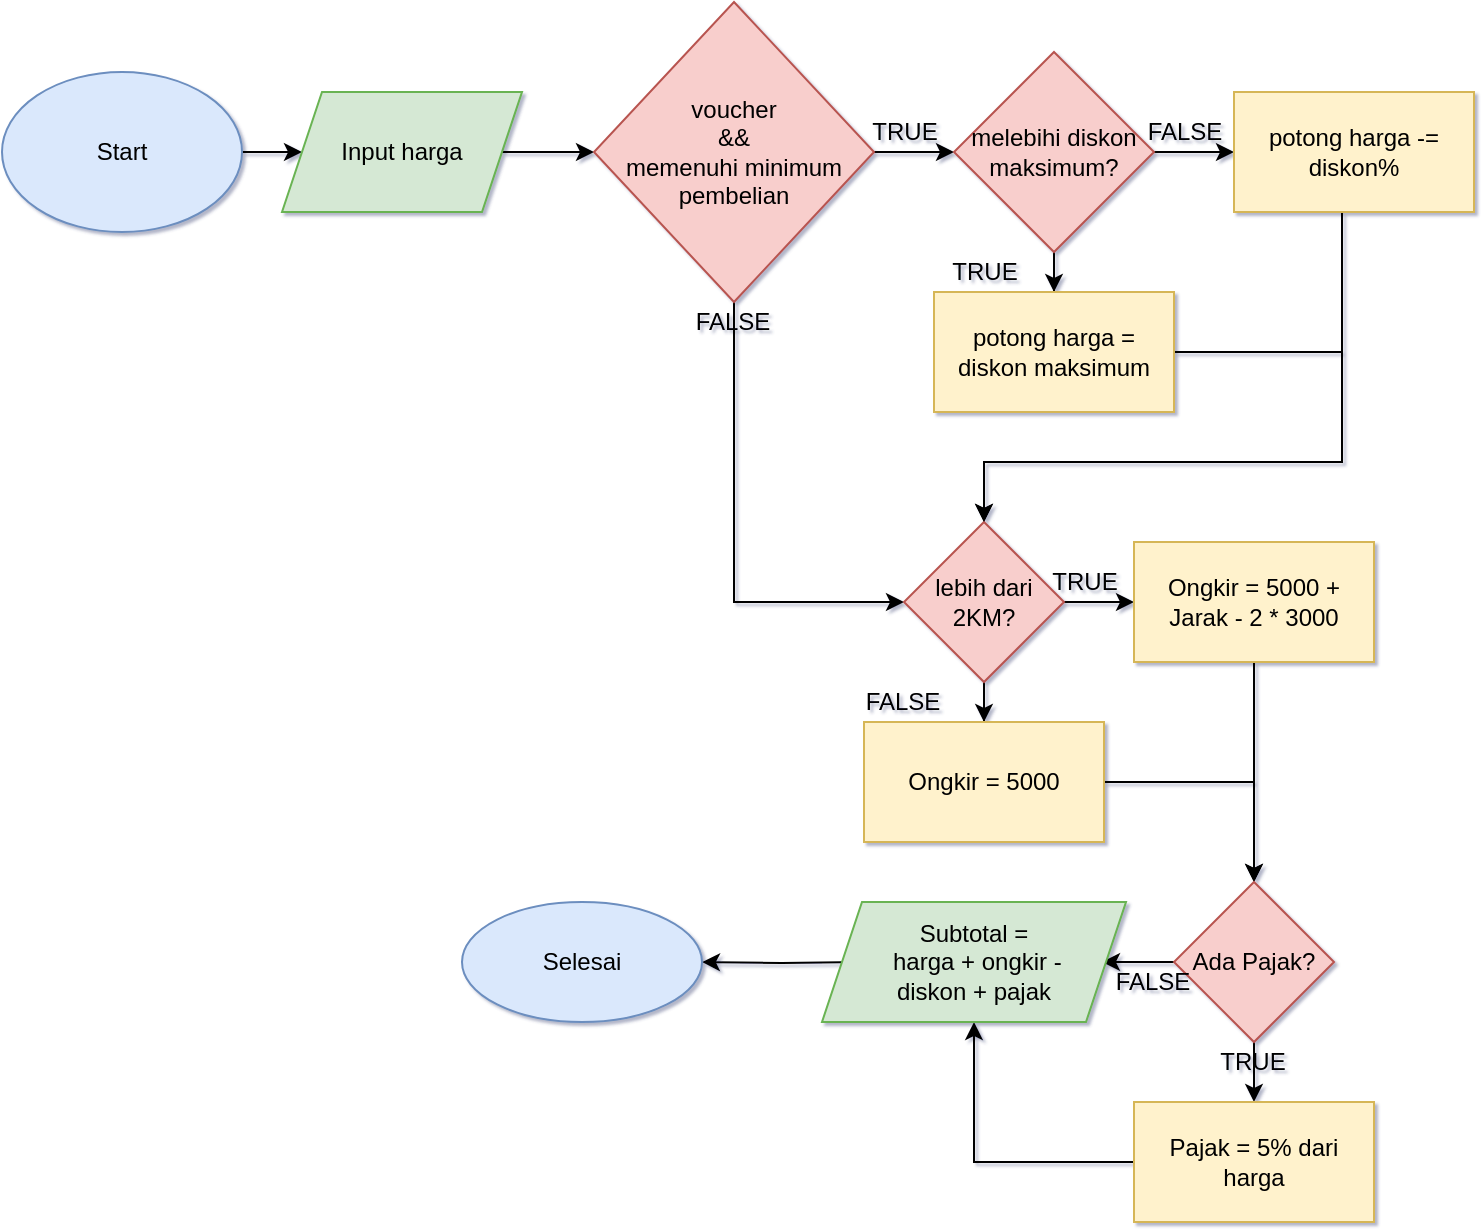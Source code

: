 <mxfile version="17.4.3" type="device"><diagram id="5Mx52H2tQB5w3r3PgAKB" name="Page-1"><mxGraphModel dx="710" dy="391" grid="1" gridSize="10" guides="1" tooltips="1" connect="1" arrows="1" fold="1" page="1" pageScale="1" pageWidth="827" pageHeight="1169" background="#ffffff" math="0" shadow="1"><root><mxCell id="0"/><mxCell id="1" parent="0"/><mxCell id="QwxIXTWgkBz9ifpFLZuh-3" value="" style="edgeStyle=orthogonalEdgeStyle;rounded=0;orthogonalLoop=1;jettySize=auto;html=1;" edge="1" parent="1" source="QwxIXTWgkBz9ifpFLZuh-1" target="QwxIXTWgkBz9ifpFLZuh-2"><mxGeometry relative="1" as="geometry"/></mxCell><mxCell id="QwxIXTWgkBz9ifpFLZuh-1" value="Start" style="ellipse;whiteSpace=wrap;html=1;fillColor=#dae8fc;strokeColor=#6c8ebf;" vertex="1" parent="1"><mxGeometry x="10" y="75" width="120" height="80" as="geometry"/></mxCell><mxCell id="QwxIXTWgkBz9ifpFLZuh-5" value="" style="edgeStyle=orthogonalEdgeStyle;rounded=0;orthogonalLoop=1;jettySize=auto;html=1;" edge="1" parent="1" source="QwxIXTWgkBz9ifpFLZuh-2" target="QwxIXTWgkBz9ifpFLZuh-4"><mxGeometry relative="1" as="geometry"/></mxCell><mxCell id="QwxIXTWgkBz9ifpFLZuh-2" value="Input harga" style="shape=parallelogram;perimeter=parallelogramPerimeter;whiteSpace=wrap;html=1;fixedSize=1;fillColor=#d5e8d4;strokeColor=#69B352;" vertex="1" parent="1"><mxGeometry x="150" y="85" width="120" height="60" as="geometry"/></mxCell><mxCell id="QwxIXTWgkBz9ifpFLZuh-7" value="" style="edgeStyle=orthogonalEdgeStyle;rounded=0;orthogonalLoop=1;jettySize=auto;html=1;" edge="1" parent="1" source="QwxIXTWgkBz9ifpFLZuh-4" target="QwxIXTWgkBz9ifpFLZuh-6"><mxGeometry relative="1" as="geometry"/></mxCell><mxCell id="QwxIXTWgkBz9ifpFLZuh-20" style="edgeStyle=orthogonalEdgeStyle;rounded=0;orthogonalLoop=1;jettySize=auto;html=1;entryX=0;entryY=0.5;entryDx=0;entryDy=0;" edge="1" parent="1" source="QwxIXTWgkBz9ifpFLZuh-4" target="QwxIXTWgkBz9ifpFLZuh-11"><mxGeometry relative="1" as="geometry"><mxPoint x="376" y="345" as="targetPoint"/><Array as="points"><mxPoint x="376" y="340"/></Array></mxGeometry></mxCell><mxCell id="QwxIXTWgkBz9ifpFLZuh-4" value="voucher&lt;br&gt;&amp;amp;&amp;amp;&lt;br&gt;memenuhi minimum pembelian" style="rhombus;whiteSpace=wrap;html=1;fillColor=#f8cecc;strokeColor=#b85450;" vertex="1" parent="1"><mxGeometry x="306" y="40" width="140" height="150" as="geometry"/></mxCell><mxCell id="QwxIXTWgkBz9ifpFLZuh-9" value="" style="edgeStyle=orthogonalEdgeStyle;rounded=0;orthogonalLoop=1;jettySize=auto;html=1;" edge="1" parent="1" source="QwxIXTWgkBz9ifpFLZuh-6" target="QwxIXTWgkBz9ifpFLZuh-8"><mxGeometry relative="1" as="geometry"/></mxCell><mxCell id="QwxIXTWgkBz9ifpFLZuh-17" value="" style="edgeStyle=orthogonalEdgeStyle;rounded=0;orthogonalLoop=1;jettySize=auto;html=1;" edge="1" parent="1" source="QwxIXTWgkBz9ifpFLZuh-6" target="QwxIXTWgkBz9ifpFLZuh-16"><mxGeometry relative="1" as="geometry"/></mxCell><mxCell id="QwxIXTWgkBz9ifpFLZuh-6" value="melebihi diskon maksimum?" style="rhombus;whiteSpace=wrap;html=1;fillColor=#f8cecc;strokeColor=#b85450;" vertex="1" parent="1"><mxGeometry x="486" y="65" width="100" height="100" as="geometry"/></mxCell><mxCell id="QwxIXTWgkBz9ifpFLZuh-18" style="edgeStyle=orthogonalEdgeStyle;rounded=0;orthogonalLoop=1;jettySize=auto;html=1;entryX=0.5;entryY=0;entryDx=0;entryDy=0;" edge="1" parent="1" source="QwxIXTWgkBz9ifpFLZuh-8" target="QwxIXTWgkBz9ifpFLZuh-11"><mxGeometry relative="1" as="geometry"><Array as="points"><mxPoint x="680" y="270"/><mxPoint x="501" y="270"/></Array></mxGeometry></mxCell><mxCell id="QwxIXTWgkBz9ifpFLZuh-8" value="potong harga -= diskon%" style="whiteSpace=wrap;html=1;fillColor=#fff2cc;strokeColor=#d6b656;" vertex="1" parent="1"><mxGeometry x="626" y="85" width="120" height="60" as="geometry"/></mxCell><mxCell id="QwxIXTWgkBz9ifpFLZuh-10" value="TRUE" style="text;html=1;align=center;verticalAlign=middle;resizable=0;points=[];autosize=1;strokeColor=none;fillColor=none;" vertex="1" parent="1"><mxGeometry x="436" y="95" width="50" height="20" as="geometry"/></mxCell><mxCell id="QwxIXTWgkBz9ifpFLZuh-27" value="" style="edgeStyle=orthogonalEdgeStyle;rounded=0;orthogonalLoop=1;jettySize=auto;html=1;" edge="1" parent="1" source="QwxIXTWgkBz9ifpFLZuh-11" target="QwxIXTWgkBz9ifpFLZuh-26"><mxGeometry relative="1" as="geometry"/></mxCell><mxCell id="QwxIXTWgkBz9ifpFLZuh-29" value="" style="edgeStyle=orthogonalEdgeStyle;rounded=0;orthogonalLoop=1;jettySize=auto;html=1;" edge="1" parent="1" source="QwxIXTWgkBz9ifpFLZuh-11" target="QwxIXTWgkBz9ifpFLZuh-28"><mxGeometry relative="1" as="geometry"/></mxCell><mxCell id="QwxIXTWgkBz9ifpFLZuh-11" value="lebih dari 2KM?" style="rhombus;whiteSpace=wrap;html=1;fillColor=#f8cecc;strokeColor=#b85450;" vertex="1" parent="1"><mxGeometry x="461" y="300" width="80" height="80" as="geometry"/></mxCell><mxCell id="QwxIXTWgkBz9ifpFLZuh-19" style="edgeStyle=orthogonalEdgeStyle;rounded=0;orthogonalLoop=1;jettySize=auto;html=1;entryX=0.5;entryY=0;entryDx=0;entryDy=0;" edge="1" parent="1" source="QwxIXTWgkBz9ifpFLZuh-16" target="QwxIXTWgkBz9ifpFLZuh-11"><mxGeometry relative="1" as="geometry"><mxPoint x="666" y="305" as="targetPoint"/><Array as="points"><mxPoint x="680" y="215"/><mxPoint x="680" y="270"/><mxPoint x="501" y="270"/></Array></mxGeometry></mxCell><mxCell id="QwxIXTWgkBz9ifpFLZuh-16" value="potong harga = diskon maksimum" style="whiteSpace=wrap;html=1;fillColor=#fff2cc;strokeColor=#d6b656;" vertex="1" parent="1"><mxGeometry x="476" y="185" width="120" height="60" as="geometry"/></mxCell><mxCell id="QwxIXTWgkBz9ifpFLZuh-21" value="FALSE" style="text;html=1;align=center;verticalAlign=middle;resizable=0;points=[];autosize=1;strokeColor=none;fillColor=none;" vertex="1" parent="1"><mxGeometry x="350" y="190" width="50" height="20" as="geometry"/></mxCell><mxCell id="QwxIXTWgkBz9ifpFLZuh-24" value="TRUE" style="text;html=1;align=center;verticalAlign=middle;resizable=0;points=[];autosize=1;strokeColor=none;fillColor=none;" vertex="1" parent="1"><mxGeometry x="476" y="165" width="50" height="20" as="geometry"/></mxCell><mxCell id="QwxIXTWgkBz9ifpFLZuh-25" value="FALSE" style="text;html=1;align=center;verticalAlign=middle;resizable=0;points=[];autosize=1;strokeColor=none;fillColor=none;" vertex="1" parent="1"><mxGeometry x="576" y="95" width="50" height="20" as="geometry"/></mxCell><mxCell id="QwxIXTWgkBz9ifpFLZuh-31" value="" style="edgeStyle=orthogonalEdgeStyle;rounded=0;orthogonalLoop=1;jettySize=auto;html=1;" edge="1" parent="1" source="QwxIXTWgkBz9ifpFLZuh-26" target="QwxIXTWgkBz9ifpFLZuh-30"><mxGeometry relative="1" as="geometry"/></mxCell><mxCell id="QwxIXTWgkBz9ifpFLZuh-26" value="Ongkir = 5000 + Jarak - 2 * 3000" style="whiteSpace=wrap;html=1;fillColor=#fff2cc;strokeColor=#d6b656;" vertex="1" parent="1"><mxGeometry x="576" y="310" width="120" height="60" as="geometry"/></mxCell><mxCell id="QwxIXTWgkBz9ifpFLZuh-32" value="" style="edgeStyle=orthogonalEdgeStyle;rounded=0;orthogonalLoop=1;jettySize=auto;html=1;" edge="1" parent="1" source="QwxIXTWgkBz9ifpFLZuh-28" target="QwxIXTWgkBz9ifpFLZuh-30"><mxGeometry relative="1" as="geometry"/></mxCell><mxCell id="QwxIXTWgkBz9ifpFLZuh-28" value="Ongkir = 5000" style="whiteSpace=wrap;html=1;fillColor=#fff2cc;strokeColor=#d6b656;" vertex="1" parent="1"><mxGeometry x="441" y="400" width="120" height="60" as="geometry"/></mxCell><mxCell id="QwxIXTWgkBz9ifpFLZuh-34" value="" style="edgeStyle=orthogonalEdgeStyle;rounded=0;orthogonalLoop=1;jettySize=auto;html=1;" edge="1" parent="1" source="QwxIXTWgkBz9ifpFLZuh-30" target="QwxIXTWgkBz9ifpFLZuh-33"><mxGeometry relative="1" as="geometry"/></mxCell><mxCell id="QwxIXTWgkBz9ifpFLZuh-36" value="" style="edgeStyle=orthogonalEdgeStyle;rounded=0;orthogonalLoop=1;jettySize=auto;html=1;" edge="1" parent="1" source="QwxIXTWgkBz9ifpFLZuh-30"><mxGeometry relative="1" as="geometry"><mxPoint x="560" y="520" as="targetPoint"/></mxGeometry></mxCell><mxCell id="QwxIXTWgkBz9ifpFLZuh-30" value="Ada Pajak?" style="rhombus;whiteSpace=wrap;html=1;fillColor=#f8cecc;strokeColor=#b85450;" vertex="1" parent="1"><mxGeometry x="596" y="480" width="80" height="80" as="geometry"/></mxCell><mxCell id="QwxIXTWgkBz9ifpFLZuh-37" style="edgeStyle=orthogonalEdgeStyle;rounded=0;orthogonalLoop=1;jettySize=auto;html=1;entryX=0.5;entryY=1;entryDx=0;entryDy=0;" edge="1" parent="1" source="QwxIXTWgkBz9ifpFLZuh-33" target="QwxIXTWgkBz9ifpFLZuh-40"><mxGeometry relative="1" as="geometry"><mxPoint x="500" y="550" as="targetPoint"/></mxGeometry></mxCell><mxCell id="QwxIXTWgkBz9ifpFLZuh-33" value="Pajak = 5% dari harga" style="whiteSpace=wrap;html=1;fillColor=#fff2cc;strokeColor=#d6b656;" vertex="1" parent="1"><mxGeometry x="576" y="590" width="120" height="60" as="geometry"/></mxCell><mxCell id="QwxIXTWgkBz9ifpFLZuh-39" value="" style="edgeStyle=orthogonalEdgeStyle;rounded=0;orthogonalLoop=1;jettySize=auto;html=1;" edge="1" parent="1" target="QwxIXTWgkBz9ifpFLZuh-38"><mxGeometry relative="1" as="geometry"><mxPoint x="440" y="520" as="sourcePoint"/></mxGeometry></mxCell><mxCell id="QwxIXTWgkBz9ifpFLZuh-38" value="Selesai" style="ellipse;whiteSpace=wrap;html=1;fillColor=#dae8fc;strokeColor=#6c8ebf;" vertex="1" parent="1"><mxGeometry x="240" y="490" width="120" height="60" as="geometry"/></mxCell><mxCell id="QwxIXTWgkBz9ifpFLZuh-40" value="&lt;span&gt;Subtotal =&lt;br&gt;&amp;nbsp;harga + ongkir - &lt;br&gt;diskon + pajak&lt;/span&gt;" style="shape=parallelogram;perimeter=parallelogramPerimeter;whiteSpace=wrap;html=1;fixedSize=1;fillColor=#d5e8d4;strokeColor=#69B352;" vertex="1" parent="1"><mxGeometry x="420" y="490" width="152" height="60" as="geometry"/></mxCell><mxCell id="QwxIXTWgkBz9ifpFLZuh-41" value="TRUE" style="text;html=1;align=center;verticalAlign=middle;resizable=0;points=[];autosize=1;strokeColor=none;fillColor=none;" vertex="1" parent="1"><mxGeometry x="610" y="560" width="50" height="20" as="geometry"/></mxCell><mxCell id="QwxIXTWgkBz9ifpFLZuh-42" value="FALSE" style="text;html=1;align=center;verticalAlign=middle;resizable=0;points=[];autosize=1;strokeColor=none;fillColor=none;" vertex="1" parent="1"><mxGeometry x="560" y="520" width="50" height="20" as="geometry"/></mxCell><mxCell id="QwxIXTWgkBz9ifpFLZuh-43" value="FALSE" style="text;html=1;align=center;verticalAlign=middle;resizable=0;points=[];autosize=1;strokeColor=none;fillColor=none;" vertex="1" parent="1"><mxGeometry x="435" y="380" width="50" height="20" as="geometry"/></mxCell><mxCell id="QwxIXTWgkBz9ifpFLZuh-44" value="TRUE" style="text;html=1;align=center;verticalAlign=middle;resizable=0;points=[];autosize=1;strokeColor=none;fillColor=none;" vertex="1" parent="1"><mxGeometry x="526" y="320" width="50" height="20" as="geometry"/></mxCell></root></mxGraphModel></diagram></mxfile>